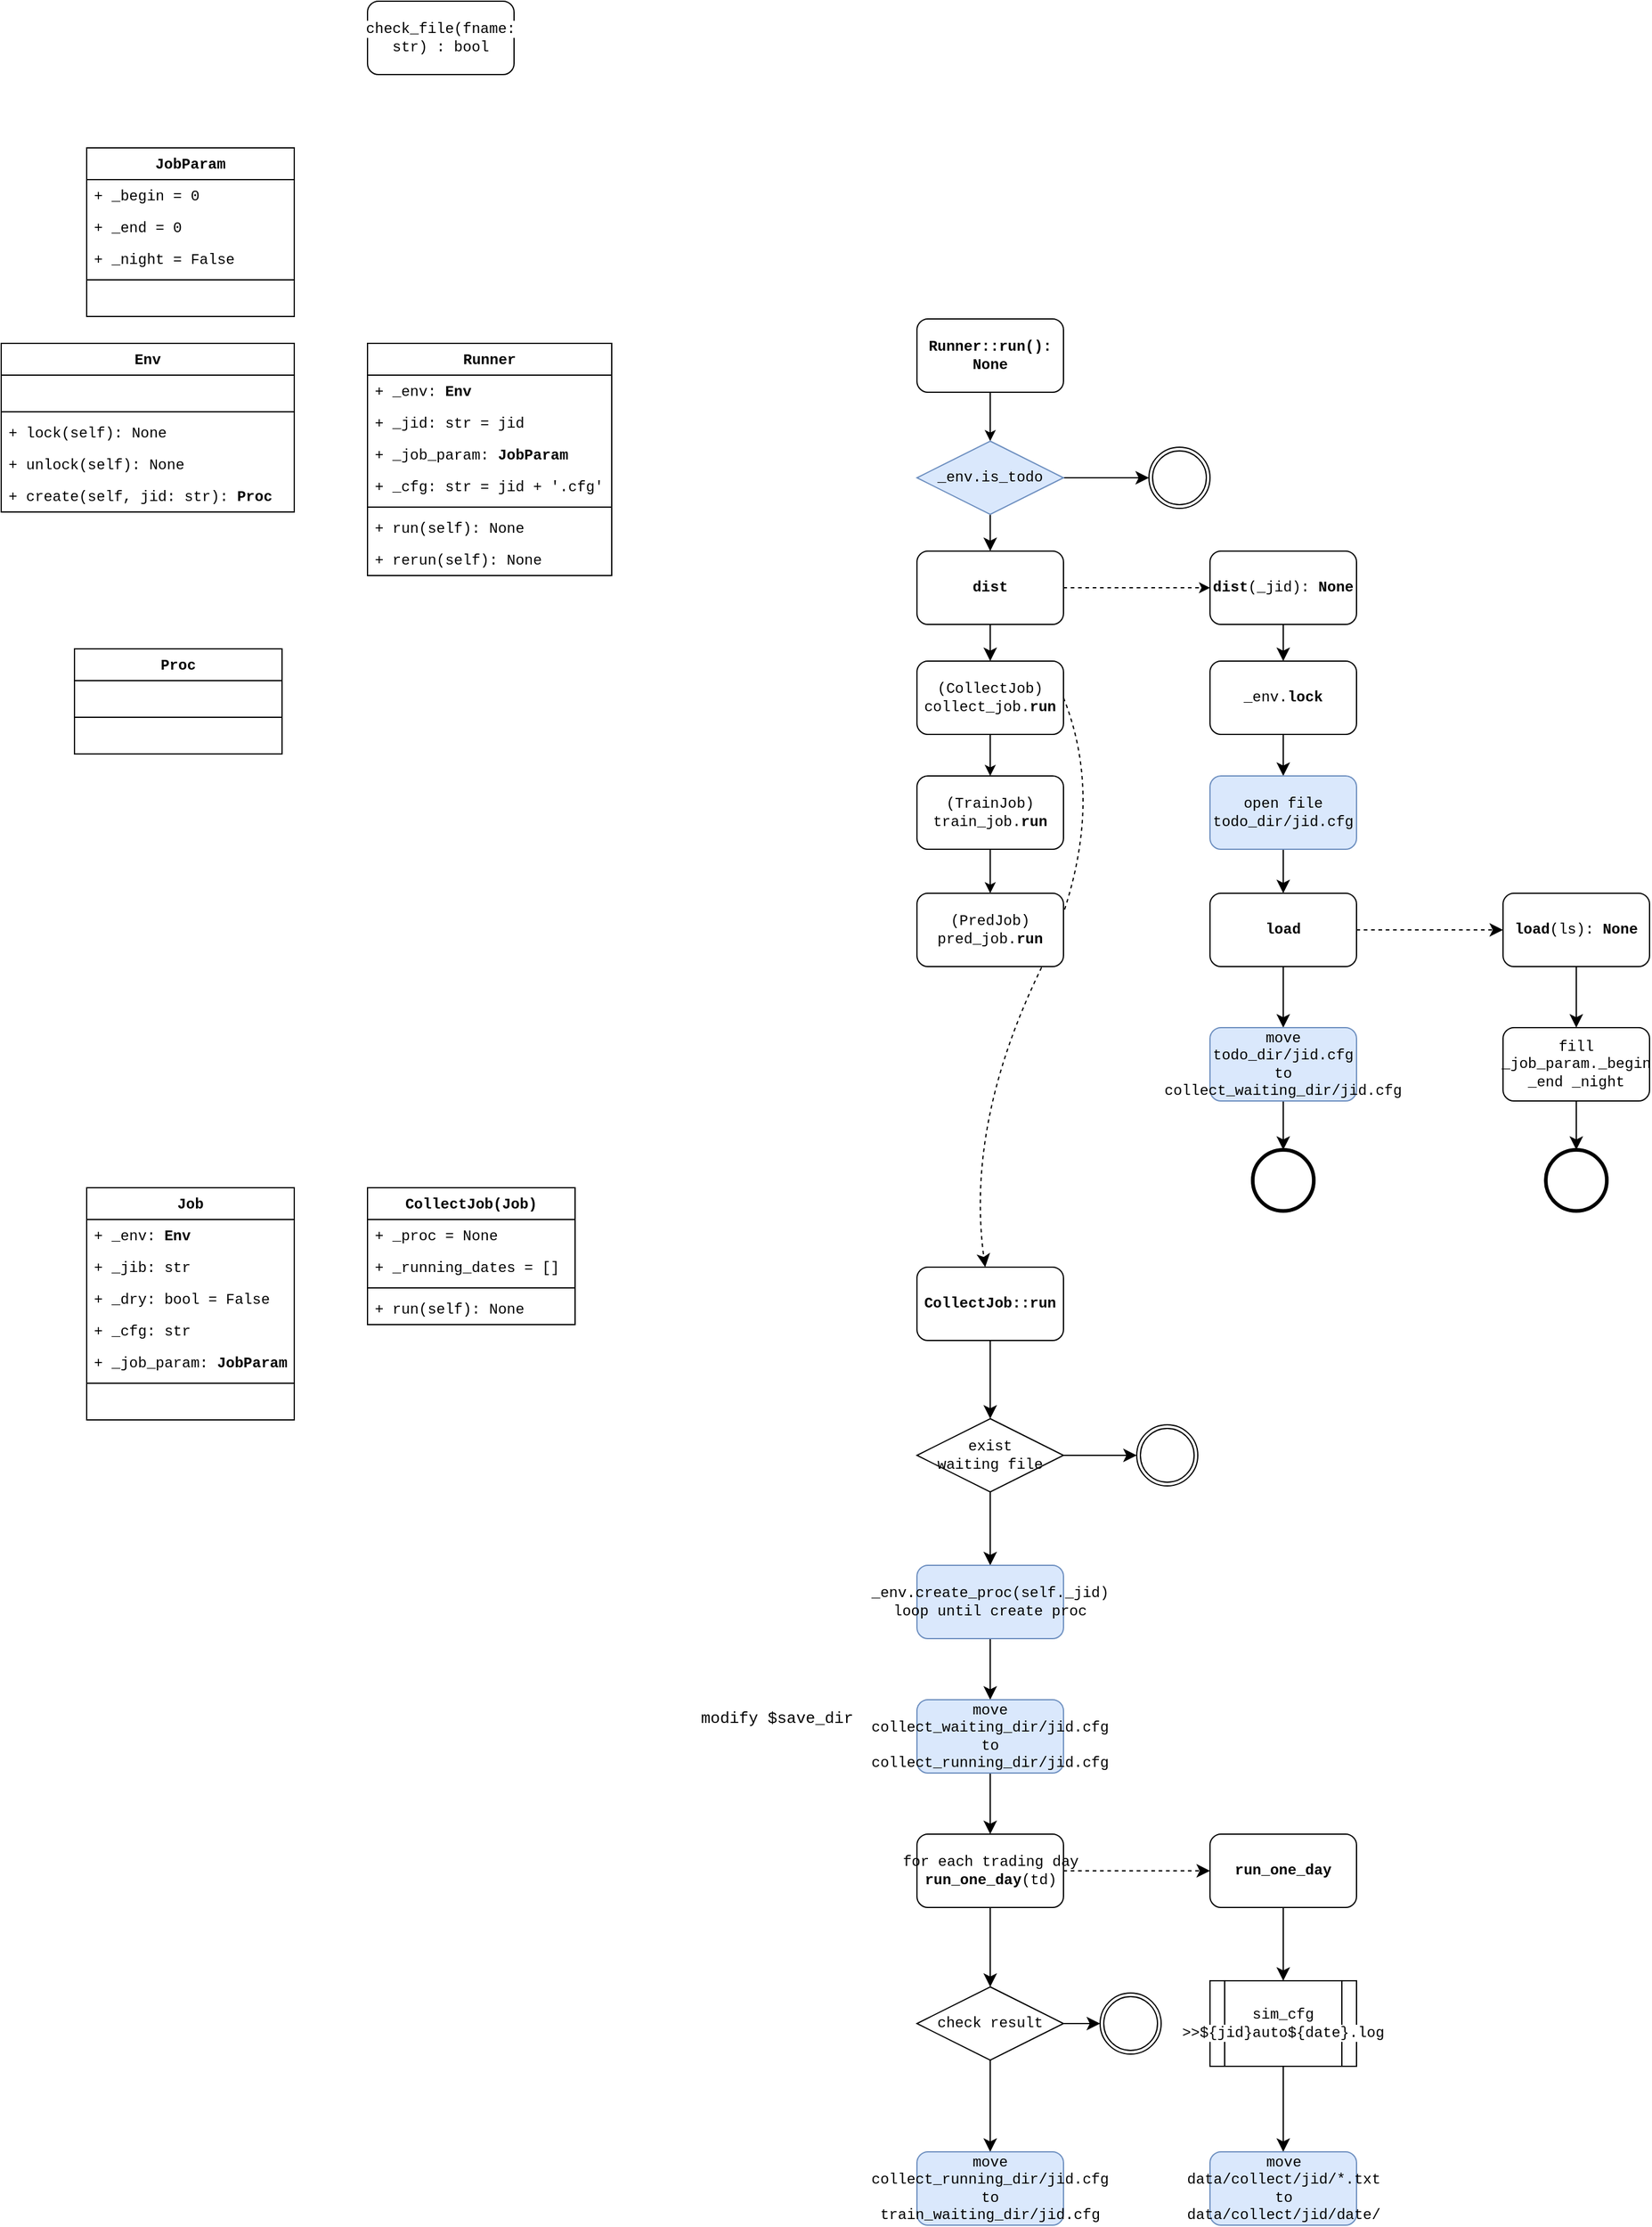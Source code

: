 <mxfile version="24.7.1" type="github">
  <diagram name="Page-1" id="2THthLepEFFgmK31MBts">
    <mxGraphModel dx="2537" dy="2056" grid="1" gridSize="10" guides="1" tooltips="1" connect="1" arrows="1" fold="1" page="1" pageScale="1" pageWidth="850" pageHeight="1100" math="0" shadow="0">
      <root>
        <mxCell id="0" />
        <mxCell id="1" parent="0" />
        <mxCell id="pPlREHLhx56nWzBl8VDQ-3" value="" style="edgeStyle=orthogonalEdgeStyle;rounded=1;orthogonalLoop=1;jettySize=auto;html=1;fontFamily=Courier New;strokeColor=default;align=center;verticalAlign=middle;fontSize=12;fontColor=default;fillColor=default;" parent="1" source="pPlREHLhx56nWzBl8VDQ-1" target="pPlREHLhx56nWzBl8VDQ-2" edge="1">
          <mxGeometry relative="1" as="geometry" />
        </mxCell>
        <mxCell id="pPlREHLhx56nWzBl8VDQ-1" value="Runner::run(): None" style="rounded=1;whiteSpace=wrap;html=1;fontFamily=Courier New;fontStyle=1;strokeColor=default;align=center;verticalAlign=middle;fontSize=12;fontColor=default;fillColor=default;" parent="1" vertex="1">
          <mxGeometry x="140" y="70" width="120" height="60" as="geometry" />
        </mxCell>
        <mxCell id="mLIb4eEJLBHRUBHXUa-s-9" value="" style="edgeStyle=none;curved=1;rounded=0;orthogonalLoop=1;jettySize=auto;html=1;fontSize=12;startSize=8;endSize=8;fontFamily=Courier New;" edge="1" parent="1" source="pPlREHLhx56nWzBl8VDQ-2" target="mLIb4eEJLBHRUBHXUa-s-8">
          <mxGeometry relative="1" as="geometry" />
        </mxCell>
        <mxCell id="mLIb4eEJLBHRUBHXUa-s-47" value="" style="edgeStyle=none;curved=1;rounded=0;orthogonalLoop=1;jettySize=auto;html=1;fontSize=12;startSize=8;endSize=8;" edge="1" parent="1" source="pPlREHLhx56nWzBl8VDQ-2" target="mLIb4eEJLBHRUBHXUa-s-46">
          <mxGeometry relative="1" as="geometry" />
        </mxCell>
        <mxCell id="pPlREHLhx56nWzBl8VDQ-2" value="&lt;div&gt;_env.is_todo&lt;/div&gt;" style="whiteSpace=wrap;html=1;rounded=0;shape=rhombus;perimeter=rhombusPerimeter;fontFamily=Courier New;strokeColor=#6c8ebf;align=center;verticalAlign=middle;fontSize=12;fillColor=#dae8fc;" parent="1" vertex="1">
          <mxGeometry x="140" y="170" width="120" height="60" as="geometry" />
        </mxCell>
        <mxCell id="pPlREHLhx56nWzBl8VDQ-9" value="" style="edgeStyle=orthogonalEdgeStyle;rounded=1;orthogonalLoop=1;jettySize=auto;html=1;fontFamily=Courier New;strokeColor=default;align=center;verticalAlign=middle;fontSize=12;fontColor=default;fillColor=default;" parent="1" source="pPlREHLhx56nWzBl8VDQ-6" target="pPlREHLhx56nWzBl8VDQ-8" edge="1">
          <mxGeometry relative="1" as="geometry" />
        </mxCell>
        <mxCell id="mLIb4eEJLBHRUBHXUa-s-100" style="edgeStyle=none;curved=1;rounded=0;orthogonalLoop=1;jettySize=auto;html=1;fontSize=12;startSize=8;endSize=8;dashed=1;exitX=0;exitY=0.5;exitDx=0;exitDy=0;" edge="1" parent="1" source="pPlREHLhx56nWzBl8VDQ-6" target="mLIb4eEJLBHRUBHXUa-s-48">
          <mxGeometry relative="1" as="geometry">
            <Array as="points">
              <mxPoint x="300" y="480" />
              <mxPoint x="180" y="730" />
            </Array>
          </mxGeometry>
        </mxCell>
        <mxCell id="pPlREHLhx56nWzBl8VDQ-6" value="(CollectJob) &lt;font style=&quot;font-size: 12px;&quot;&gt;collect_job.&lt;b&gt;run&lt;/b&gt;&lt;/font&gt;" style="whiteSpace=wrap;html=1;rounded=1;fontFamily=Courier New;strokeColor=default;align=center;verticalAlign=middle;fontSize=12;fontColor=default;fillColor=default;direction=west;" parent="1" vertex="1">
          <mxGeometry x="140" y="350" width="120" height="60" as="geometry" />
        </mxCell>
        <mxCell id="pPlREHLhx56nWzBl8VDQ-11" value="" style="edgeStyle=orthogonalEdgeStyle;rounded=1;orthogonalLoop=1;jettySize=auto;html=1;fontFamily=Courier New;strokeColor=default;align=center;verticalAlign=middle;fontSize=12;fontColor=default;fillColor=default;" parent="1" source="pPlREHLhx56nWzBl8VDQ-8" target="pPlREHLhx56nWzBl8VDQ-10" edge="1">
          <mxGeometry relative="1" as="geometry" />
        </mxCell>
        <mxCell id="pPlREHLhx56nWzBl8VDQ-8" value="(TrainJob)&lt;br&gt;&lt;div&gt;train_job.&lt;b&gt;run&lt;/b&gt;&lt;/div&gt;" style="whiteSpace=wrap;html=1;rounded=1;fontFamily=Courier New;strokeColor=default;align=center;verticalAlign=middle;fontSize=12;fontColor=default;fillColor=default;" parent="1" vertex="1">
          <mxGeometry x="140" y="444" width="120" height="60" as="geometry" />
        </mxCell>
        <mxCell id="pPlREHLhx56nWzBl8VDQ-10" value="&lt;div&gt;(PredJob)&lt;br&gt;&lt;/div&gt;&lt;div&gt;pred_job.&lt;b&gt;run&lt;/b&gt;&lt;/div&gt;" style="whiteSpace=wrap;html=1;rounded=1;fontFamily=Courier New;strokeColor=default;align=center;verticalAlign=middle;fontSize=12;fontColor=default;fillColor=default;" parent="1" vertex="1">
          <mxGeometry x="140" y="540" width="120" height="60" as="geometry" />
        </mxCell>
        <mxCell id="pPlREHLhx56nWzBl8VDQ-14" value="&lt;font style=&quot;font-size: 12px;&quot;&gt;&lt;span style=&quot;background-color: rgb(255, 255, 255); font-size: 12px;&quot;&gt;check_file(fname: str) : bool&lt;br style=&quot;font-size: 12px;&quot;&gt;&lt;/span&gt;&lt;/font&gt;" style="rounded=1;html=1;fontFamily=Courier New;whiteSpace=wrap;fontSize=12;" parent="1" vertex="1">
          <mxGeometry x="-310" y="-190" width="120" height="60" as="geometry" />
        </mxCell>
        <mxCell id="mLIb4eEJLBHRUBHXUa-s-13" value="" style="edgeStyle=none;curved=1;rounded=0;orthogonalLoop=1;jettySize=auto;html=1;fontSize=12;startSize=8;endSize=8;fontFamily=Courier New;" edge="1" parent="1" source="mLIb4eEJLBHRUBHXUa-s-8" target="pPlREHLhx56nWzBl8VDQ-6">
          <mxGeometry relative="1" as="geometry" />
        </mxCell>
        <mxCell id="mLIb4eEJLBHRUBHXUa-s-57" value="" style="edgeStyle=none;curved=1;rounded=0;orthogonalLoop=1;jettySize=auto;html=1;fontSize=12;dashed=1;" edge="1" parent="1" source="mLIb4eEJLBHRUBHXUa-s-8" target="mLIb4eEJLBHRUBHXUa-s-56">
          <mxGeometry relative="1" as="geometry" />
        </mxCell>
        <mxCell id="mLIb4eEJLBHRUBHXUa-s-8" value="dist" style="whiteSpace=wrap;html=1;fontSize=12;fontFamily=Courier New;rounded=1;fontStyle=1" vertex="1" parent="1">
          <mxGeometry x="140" y="260" width="120" height="60" as="geometry" />
        </mxCell>
        <mxCell id="mLIb4eEJLBHRUBHXUa-s-15" value="&lt;div style=&quot;font-size: 12px;&quot;&gt;Runner&lt;/div&gt;" style="swimlane;fontStyle=1;align=center;verticalAlign=top;childLayout=stackLayout;horizontal=1;startSize=26;horizontalStack=0;resizeParent=1;resizeParentMax=0;resizeLast=0;collapsible=1;marginBottom=0;whiteSpace=wrap;html=1;fontSize=12;fontFamily=Courier New;" vertex="1" parent="1">
          <mxGeometry x="-310" y="90" width="200" height="190" as="geometry" />
        </mxCell>
        <mxCell id="mLIb4eEJLBHRUBHXUa-s-16" value="+ _env: &lt;b&gt;Env&lt;/b&gt;" style="text;strokeColor=none;fillColor=none;align=left;verticalAlign=top;spacingLeft=4;spacingRight=4;overflow=hidden;rotatable=0;points=[[0,0.5],[1,0.5]];portConstraint=eastwest;whiteSpace=wrap;html=1;fontSize=12;fontFamily=Courier New;" vertex="1" parent="mLIb4eEJLBHRUBHXUa-s-15">
          <mxGeometry y="26" width="200" height="26" as="geometry" />
        </mxCell>
        <mxCell id="mLIb4eEJLBHRUBHXUa-s-19" value="+ _jid: str = jid" style="text;strokeColor=none;fillColor=none;align=left;verticalAlign=top;spacingLeft=4;spacingRight=4;overflow=hidden;rotatable=0;points=[[0,0.5],[1,0.5]];portConstraint=eastwest;whiteSpace=wrap;html=1;fontSize=12;fontFamily=Courier New;" vertex="1" parent="mLIb4eEJLBHRUBHXUa-s-15">
          <mxGeometry y="52" width="200" height="26" as="geometry" />
        </mxCell>
        <mxCell id="mLIb4eEJLBHRUBHXUa-s-20" value="+ _job_param: &lt;b&gt;JobParam&lt;/b&gt;" style="text;strokeColor=none;fillColor=none;align=left;verticalAlign=top;spacingLeft=4;spacingRight=4;overflow=hidden;rotatable=0;points=[[0,0.5],[1,0.5]];portConstraint=eastwest;whiteSpace=wrap;html=1;fontSize=12;fontFamily=Courier New;" vertex="1" parent="mLIb4eEJLBHRUBHXUa-s-15">
          <mxGeometry y="78" width="200" height="26" as="geometry" />
        </mxCell>
        <mxCell id="mLIb4eEJLBHRUBHXUa-s-21" value="+ _cfg: str = jid + &#39;.cfg&#39;" style="text;strokeColor=none;fillColor=none;align=left;verticalAlign=top;spacingLeft=4;spacingRight=4;overflow=hidden;rotatable=0;points=[[0,0.5],[1,0.5]];portConstraint=eastwest;whiteSpace=wrap;html=1;fontSize=12;fontFamily=Courier New;" vertex="1" parent="mLIb4eEJLBHRUBHXUa-s-15">
          <mxGeometry y="104" width="200" height="26" as="geometry" />
        </mxCell>
        <mxCell id="mLIb4eEJLBHRUBHXUa-s-17" value="" style="line;strokeWidth=1;fillColor=none;align=left;verticalAlign=middle;spacingTop=-1;spacingLeft=3;spacingRight=3;rotatable=0;labelPosition=right;points=[];portConstraint=eastwest;strokeColor=inherit;fontSize=12;fontFamily=Courier New;" vertex="1" parent="mLIb4eEJLBHRUBHXUa-s-15">
          <mxGeometry y="130" width="200" height="8" as="geometry" />
        </mxCell>
        <mxCell id="mLIb4eEJLBHRUBHXUa-s-18" value="+ run(self): None" style="text;strokeColor=none;fillColor=none;align=left;verticalAlign=top;spacingLeft=4;spacingRight=4;overflow=hidden;rotatable=0;points=[[0,0.5],[1,0.5]];portConstraint=eastwest;whiteSpace=wrap;html=1;fontSize=12;fontFamily=Courier New;" vertex="1" parent="mLIb4eEJLBHRUBHXUa-s-15">
          <mxGeometry y="138" width="200" height="26" as="geometry" />
        </mxCell>
        <mxCell id="mLIb4eEJLBHRUBHXUa-s-30" value="+ rerun(self): None" style="text;strokeColor=none;fillColor=none;align=left;verticalAlign=top;spacingLeft=4;spacingRight=4;overflow=hidden;rotatable=0;points=[[0,0.5],[1,0.5]];portConstraint=eastwest;whiteSpace=wrap;html=1;fontSize=12;fontFamily=Courier New;" vertex="1" parent="mLIb4eEJLBHRUBHXUa-s-15">
          <mxGeometry y="164" width="200" height="26" as="geometry" />
        </mxCell>
        <mxCell id="mLIb4eEJLBHRUBHXUa-s-22" value="Env" style="swimlane;fontStyle=1;align=center;verticalAlign=top;childLayout=stackLayout;horizontal=1;startSize=26;horizontalStack=0;resizeParent=1;resizeParentMax=0;resizeLast=0;collapsible=1;marginBottom=0;whiteSpace=wrap;html=1;fontSize=12;fontFamily=Courier New;" vertex="1" parent="1">
          <mxGeometry x="-610" y="90" width="240" height="138" as="geometry" />
        </mxCell>
        <mxCell id="mLIb4eEJLBHRUBHXUa-s-23" value="&amp;nbsp;" style="text;strokeColor=none;fillColor=none;align=left;verticalAlign=top;spacingLeft=4;spacingRight=4;overflow=hidden;rotatable=0;points=[[0,0.5],[1,0.5]];portConstraint=eastwest;whiteSpace=wrap;html=1;fontSize=12;fontFamily=Courier New;" vertex="1" parent="mLIb4eEJLBHRUBHXUa-s-22">
          <mxGeometry y="26" width="240" height="26" as="geometry" />
        </mxCell>
        <mxCell id="mLIb4eEJLBHRUBHXUa-s-27" value="" style="line;strokeWidth=1;fillColor=none;align=left;verticalAlign=middle;spacingTop=-1;spacingLeft=3;spacingRight=3;rotatable=0;labelPosition=right;points=[];portConstraint=eastwest;strokeColor=inherit;fontSize=12;fontFamily=Courier New;" vertex="1" parent="mLIb4eEJLBHRUBHXUa-s-22">
          <mxGeometry y="52" width="240" height="8" as="geometry" />
        </mxCell>
        <mxCell id="mLIb4eEJLBHRUBHXUa-s-28" value="+ lock(self): None" style="text;strokeColor=none;fillColor=none;align=left;verticalAlign=top;spacingLeft=4;spacingRight=4;overflow=hidden;rotatable=0;points=[[0,0.5],[1,0.5]];portConstraint=eastwest;whiteSpace=wrap;html=1;fontSize=12;fontFamily=Courier New;" vertex="1" parent="mLIb4eEJLBHRUBHXUa-s-22">
          <mxGeometry y="60" width="240" height="26" as="geometry" />
        </mxCell>
        <mxCell id="mLIb4eEJLBHRUBHXUa-s-29" value="+ unlock(self): None" style="text;strokeColor=none;fillColor=none;align=left;verticalAlign=top;spacingLeft=4;spacingRight=4;overflow=hidden;rotatable=0;points=[[0,0.5],[1,0.5]];portConstraint=eastwest;whiteSpace=wrap;html=1;fontSize=12;fontFamily=Courier New;" vertex="1" parent="mLIb4eEJLBHRUBHXUa-s-22">
          <mxGeometry y="86" width="240" height="26" as="geometry" />
        </mxCell>
        <mxCell id="mLIb4eEJLBHRUBHXUa-s-83" value="+ create(self, jid: str): &lt;b&gt;Proc&lt;/b&gt;" style="text;strokeColor=none;fillColor=none;align=left;verticalAlign=top;spacingLeft=4;spacingRight=4;overflow=hidden;rotatable=0;points=[[0,0.5],[1,0.5]];portConstraint=eastwest;whiteSpace=wrap;html=1;fontSize=12;fontFamily=Courier New;" vertex="1" parent="mLIb4eEJLBHRUBHXUa-s-22">
          <mxGeometry y="112" width="240" height="26" as="geometry" />
        </mxCell>
        <mxCell id="mLIb4eEJLBHRUBHXUa-s-31" value="CollectJob(Job)" style="swimlane;fontStyle=1;align=center;verticalAlign=top;childLayout=stackLayout;horizontal=1;startSize=26;horizontalStack=0;resizeParent=1;resizeParentMax=0;resizeLast=0;collapsible=1;marginBottom=0;whiteSpace=wrap;html=1;fontSize=12;fontFamily=Courier New;" vertex="1" parent="1">
          <mxGeometry x="-310" y="781" width="170" height="112" as="geometry" />
        </mxCell>
        <mxCell id="mLIb4eEJLBHRUBHXUa-s-45" value="+ _proc = None" style="text;strokeColor=none;fillColor=none;align=left;verticalAlign=top;spacingLeft=4;spacingRight=4;overflow=hidden;rotatable=0;points=[[0,0.5],[1,0.5]];portConstraint=eastwest;whiteSpace=wrap;html=1;fontSize=12;fontFamily=Courier New;" vertex="1" parent="mLIb4eEJLBHRUBHXUa-s-31">
          <mxGeometry y="26" width="170" height="26" as="geometry" />
        </mxCell>
        <mxCell id="mLIb4eEJLBHRUBHXUa-s-32" value="+ _running_dates = []" style="text;strokeColor=none;fillColor=none;align=left;verticalAlign=top;spacingLeft=4;spacingRight=4;overflow=hidden;rotatable=0;points=[[0,0.5],[1,0.5]];portConstraint=eastwest;whiteSpace=wrap;html=1;fontSize=12;fontFamily=Courier New;" vertex="1" parent="mLIb4eEJLBHRUBHXUa-s-31">
          <mxGeometry y="52" width="170" height="26" as="geometry" />
        </mxCell>
        <mxCell id="mLIb4eEJLBHRUBHXUa-s-33" value="" style="line;strokeWidth=1;fillColor=none;align=left;verticalAlign=middle;spacingTop=-1;spacingLeft=3;spacingRight=3;rotatable=0;labelPosition=right;points=[];portConstraint=eastwest;strokeColor=inherit;fontSize=12;fontFamily=Courier New;" vertex="1" parent="mLIb4eEJLBHRUBHXUa-s-31">
          <mxGeometry y="78" width="170" height="8" as="geometry" />
        </mxCell>
        <mxCell id="mLIb4eEJLBHRUBHXUa-s-34" value="+ run(self): None" style="text;strokeColor=none;fillColor=none;align=left;verticalAlign=top;spacingLeft=4;spacingRight=4;overflow=hidden;rotatable=0;points=[[0,0.5],[1,0.5]];portConstraint=eastwest;whiteSpace=wrap;html=1;fontSize=12;fontFamily=Courier New;" vertex="1" parent="mLIb4eEJLBHRUBHXUa-s-31">
          <mxGeometry y="86" width="170" height="26" as="geometry" />
        </mxCell>
        <mxCell id="mLIb4eEJLBHRUBHXUa-s-36" value="Job" style="swimlane;fontStyle=1;align=center;verticalAlign=top;childLayout=stackLayout;horizontal=1;startSize=26;horizontalStack=0;resizeParent=1;resizeParentMax=0;resizeLast=0;collapsible=1;marginBottom=0;whiteSpace=wrap;html=1;fontSize=12;fontFamily=Courier New;" vertex="1" parent="1">
          <mxGeometry x="-540" y="781" width="170" height="190" as="geometry" />
        </mxCell>
        <mxCell id="mLIb4eEJLBHRUBHXUa-s-37" value="+ _env: &lt;b&gt;Env&lt;/b&gt;" style="text;strokeColor=none;fillColor=none;align=left;verticalAlign=top;spacingLeft=4;spacingRight=4;overflow=hidden;rotatable=0;points=[[0,0.5],[1,0.5]];portConstraint=eastwest;whiteSpace=wrap;html=1;fontSize=12;fontFamily=Courier New;" vertex="1" parent="mLIb4eEJLBHRUBHXUa-s-36">
          <mxGeometry y="26" width="170" height="26" as="geometry" />
        </mxCell>
        <mxCell id="mLIb4eEJLBHRUBHXUa-s-41" value="+ _jib: str" style="text;strokeColor=none;fillColor=none;align=left;verticalAlign=top;spacingLeft=4;spacingRight=4;overflow=hidden;rotatable=0;points=[[0,0.5],[1,0.5]];portConstraint=eastwest;whiteSpace=wrap;html=1;fontSize=12;fontFamily=Courier New;" vertex="1" parent="mLIb4eEJLBHRUBHXUa-s-36">
          <mxGeometry y="52" width="170" height="26" as="geometry" />
        </mxCell>
        <mxCell id="mLIb4eEJLBHRUBHXUa-s-43" value="+ _dry: bool = False" style="text;strokeColor=none;fillColor=none;align=left;verticalAlign=top;spacingLeft=4;spacingRight=4;overflow=hidden;rotatable=0;points=[[0,0.5],[1,0.5]];portConstraint=eastwest;whiteSpace=wrap;html=1;fontSize=12;fontFamily=Courier New;" vertex="1" parent="mLIb4eEJLBHRUBHXUa-s-36">
          <mxGeometry y="78" width="170" height="26" as="geometry" />
        </mxCell>
        <mxCell id="mLIb4eEJLBHRUBHXUa-s-42" value="+ _cfg:&amp;nbsp;str" style="text;strokeColor=none;fillColor=none;align=left;verticalAlign=top;spacingLeft=4;spacingRight=4;overflow=hidden;rotatable=0;points=[[0,0.5],[1,0.5]];portConstraint=eastwest;whiteSpace=wrap;html=1;fontSize=12;fontFamily=Courier New;" vertex="1" parent="mLIb4eEJLBHRUBHXUa-s-36">
          <mxGeometry y="104" width="170" height="26" as="geometry" />
        </mxCell>
        <mxCell id="mLIb4eEJLBHRUBHXUa-s-44" value="+ _job_param: &lt;b&gt;JobParam&lt;/b&gt;" style="text;strokeColor=none;fillColor=none;align=left;verticalAlign=top;spacingLeft=4;spacingRight=4;overflow=hidden;rotatable=0;points=[[0,0.5],[1,0.5]];portConstraint=eastwest;whiteSpace=wrap;html=1;fontSize=12;fontFamily=Courier New;" vertex="1" parent="mLIb4eEJLBHRUBHXUa-s-36">
          <mxGeometry y="130" width="170" height="26" as="geometry" />
        </mxCell>
        <mxCell id="mLIb4eEJLBHRUBHXUa-s-38" value="" style="line;strokeWidth=1;fillColor=none;align=left;verticalAlign=middle;spacingTop=-1;spacingLeft=3;spacingRight=3;rotatable=0;labelPosition=right;points=[];portConstraint=eastwest;strokeColor=inherit;fontSize=12;fontFamily=Courier New;" vertex="1" parent="mLIb4eEJLBHRUBHXUa-s-36">
          <mxGeometry y="156" width="170" height="8" as="geometry" />
        </mxCell>
        <mxCell id="mLIb4eEJLBHRUBHXUa-s-39" value="&amp;nbsp;" style="text;strokeColor=none;fillColor=none;align=left;verticalAlign=top;spacingLeft=4;spacingRight=4;overflow=hidden;rotatable=0;points=[[0,0.5],[1,0.5]];portConstraint=eastwest;whiteSpace=wrap;html=1;fontSize=12;fontFamily=Courier New;" vertex="1" parent="mLIb4eEJLBHRUBHXUa-s-36">
          <mxGeometry y="164" width="170" height="26" as="geometry" />
        </mxCell>
        <mxCell id="mLIb4eEJLBHRUBHXUa-s-46" value="" style="points=[[0.145,0.145,0],[0.5,0,0],[0.855,0.145,0],[1,0.5,0],[0.855,0.855,0],[0.5,1,0],[0.145,0.855,0],[0,0.5,0]];shape=mxgraph.bpmn.event;html=1;verticalLabelPosition=bottom;labelBackgroundColor=#ffffff;verticalAlign=top;align=center;perimeter=ellipsePerimeter;outlineConnect=0;aspect=fixed;outline=throwing;symbol=general;" vertex="1" parent="1">
          <mxGeometry x="330" y="175" width="50" height="50" as="geometry" />
        </mxCell>
        <mxCell id="mLIb4eEJLBHRUBHXUa-s-78" value="" style="edgeStyle=none;curved=1;rounded=0;orthogonalLoop=1;jettySize=auto;html=1;fontSize=12;startSize=8;endSize=8;" edge="1" parent="1" source="mLIb4eEJLBHRUBHXUa-s-48" target="mLIb4eEJLBHRUBHXUa-s-77">
          <mxGeometry relative="1" as="geometry" />
        </mxCell>
        <mxCell id="mLIb4eEJLBHRUBHXUa-s-48" value="CollectJob::run" style="rounded=1;whiteSpace=wrap;html=1;fontFamily=Courier New;fontStyle=1;strokeColor=default;align=center;verticalAlign=middle;fontSize=12;fontColor=default;fillColor=default;" vertex="1" parent="1">
          <mxGeometry x="140" y="846" width="120" height="60" as="geometry" />
        </mxCell>
        <mxCell id="mLIb4eEJLBHRUBHXUa-s-49" value="JobParam" style="swimlane;fontStyle=1;align=center;verticalAlign=top;childLayout=stackLayout;horizontal=1;startSize=26;horizontalStack=0;resizeParent=1;resizeParentMax=0;resizeLast=0;collapsible=1;marginBottom=0;whiteSpace=wrap;html=1;fontSize=12;fontFamily=Courier New;" vertex="1" parent="1">
          <mxGeometry x="-540" y="-70" width="170" height="138" as="geometry" />
        </mxCell>
        <mxCell id="mLIb4eEJLBHRUBHXUa-s-50" value="+ _begin = 0" style="text;strokeColor=none;fillColor=none;align=left;verticalAlign=top;spacingLeft=4;spacingRight=4;overflow=hidden;rotatable=0;points=[[0,0.5],[1,0.5]];portConstraint=eastwest;whiteSpace=wrap;html=1;fontSize=12;fontFamily=Courier New;" vertex="1" parent="mLIb4eEJLBHRUBHXUa-s-49">
          <mxGeometry y="26" width="170" height="26" as="geometry" />
        </mxCell>
        <mxCell id="mLIb4eEJLBHRUBHXUa-s-54" value="+ _end = 0" style="text;strokeColor=none;fillColor=none;align=left;verticalAlign=top;spacingLeft=4;spacingRight=4;overflow=hidden;rotatable=0;points=[[0,0.5],[1,0.5]];portConstraint=eastwest;whiteSpace=wrap;html=1;fontSize=12;fontFamily=Courier New;" vertex="1" parent="mLIb4eEJLBHRUBHXUa-s-49">
          <mxGeometry y="52" width="170" height="26" as="geometry" />
        </mxCell>
        <mxCell id="mLIb4eEJLBHRUBHXUa-s-55" value="+ _night = False" style="text;strokeColor=none;fillColor=none;align=left;verticalAlign=top;spacingLeft=4;spacingRight=4;overflow=hidden;rotatable=0;points=[[0,0.5],[1,0.5]];portConstraint=eastwest;whiteSpace=wrap;html=1;fontSize=12;fontFamily=Courier New;" vertex="1" parent="mLIb4eEJLBHRUBHXUa-s-49">
          <mxGeometry y="78" width="170" height="26" as="geometry" />
        </mxCell>
        <mxCell id="mLIb4eEJLBHRUBHXUa-s-51" value="" style="line;strokeWidth=1;fillColor=none;align=left;verticalAlign=middle;spacingTop=-1;spacingLeft=3;spacingRight=3;rotatable=0;labelPosition=right;points=[];portConstraint=eastwest;strokeColor=inherit;fontSize=12;fontFamily=Courier New;" vertex="1" parent="mLIb4eEJLBHRUBHXUa-s-49">
          <mxGeometry y="104" width="170" height="8" as="geometry" />
        </mxCell>
        <mxCell id="mLIb4eEJLBHRUBHXUa-s-52" value="&amp;nbsp;" style="text;strokeColor=none;fillColor=none;align=left;verticalAlign=top;spacingLeft=4;spacingRight=4;overflow=hidden;rotatable=0;points=[[0,0.5],[1,0.5]];portConstraint=eastwest;whiteSpace=wrap;html=1;fontSize=12;fontFamily=Courier New;" vertex="1" parent="mLIb4eEJLBHRUBHXUa-s-49">
          <mxGeometry y="112" width="170" height="26" as="geometry" />
        </mxCell>
        <mxCell id="mLIb4eEJLBHRUBHXUa-s-59" value="" style="edgeStyle=none;curved=1;rounded=0;orthogonalLoop=1;jettySize=auto;html=1;fontSize=12;startSize=8;endSize=8;" edge="1" parent="1" source="mLIb4eEJLBHRUBHXUa-s-56" target="mLIb4eEJLBHRUBHXUa-s-58">
          <mxGeometry relative="1" as="geometry" />
        </mxCell>
        <mxCell id="mLIb4eEJLBHRUBHXUa-s-56" value="dist&lt;span style=&quot;font-weight: normal;&quot;&gt;(_jid):&lt;/span&gt; None" style="whiteSpace=wrap;html=1;fontFamily=Courier New;rounded=1;fontStyle=1" vertex="1" parent="1">
          <mxGeometry x="380" y="260" width="120" height="60" as="geometry" />
        </mxCell>
        <mxCell id="mLIb4eEJLBHRUBHXUa-s-61" value="" style="edgeStyle=none;curved=1;rounded=0;orthogonalLoop=1;jettySize=auto;html=1;fontSize=12;startSize=8;endSize=8;" edge="1" parent="1" source="mLIb4eEJLBHRUBHXUa-s-58" target="mLIb4eEJLBHRUBHXUa-s-60">
          <mxGeometry relative="1" as="geometry" />
        </mxCell>
        <mxCell id="mLIb4eEJLBHRUBHXUa-s-58" value="&lt;span style=&quot;font-weight: normal;&quot;&gt;_env.&lt;/span&gt;lock" style="whiteSpace=wrap;html=1;fontFamily=Courier New;rounded=1;fontStyle=1" vertex="1" parent="1">
          <mxGeometry x="380" y="350" width="120" height="60" as="geometry" />
        </mxCell>
        <mxCell id="mLIb4eEJLBHRUBHXUa-s-63" value="" style="edgeStyle=none;curved=1;rounded=0;orthogonalLoop=1;jettySize=auto;html=1;fontSize=12;startSize=8;endSize=8;" edge="1" parent="1" source="mLIb4eEJLBHRUBHXUa-s-60" target="mLIb4eEJLBHRUBHXUa-s-62">
          <mxGeometry relative="1" as="geometry" />
        </mxCell>
        <mxCell id="mLIb4eEJLBHRUBHXUa-s-60" value="open file todo_dir/jid.cfg" style="whiteSpace=wrap;html=1;fontFamily=Courier New;rounded=1;fillColor=#dae8fc;strokeColor=#6c8ebf;" vertex="1" parent="1">
          <mxGeometry x="380" y="444" width="120" height="60" as="geometry" />
        </mxCell>
        <mxCell id="mLIb4eEJLBHRUBHXUa-s-65" value="" style="edgeStyle=none;curved=1;rounded=0;orthogonalLoop=1;jettySize=auto;html=1;fontSize=12;startSize=8;endSize=8;dashed=1;" edge="1" parent="1" source="mLIb4eEJLBHRUBHXUa-s-62" target="mLIb4eEJLBHRUBHXUa-s-64">
          <mxGeometry relative="1" as="geometry" />
        </mxCell>
        <mxCell id="mLIb4eEJLBHRUBHXUa-s-69" value="" style="edgeStyle=none;curved=1;rounded=0;orthogonalLoop=1;jettySize=auto;html=1;fontSize=12;startSize=8;endSize=8;" edge="1" parent="1" source="mLIb4eEJLBHRUBHXUa-s-62" target="mLIb4eEJLBHRUBHXUa-s-68">
          <mxGeometry relative="1" as="geometry" />
        </mxCell>
        <mxCell id="mLIb4eEJLBHRUBHXUa-s-62" value="load" style="whiteSpace=wrap;html=1;fontFamily=Courier New;rounded=1;fontStyle=1" vertex="1" parent="1">
          <mxGeometry x="380" y="540" width="120" height="60" as="geometry" />
        </mxCell>
        <mxCell id="mLIb4eEJLBHRUBHXUa-s-67" value="" style="edgeStyle=none;curved=1;rounded=0;orthogonalLoop=1;jettySize=auto;html=1;fontSize=12;startSize=8;endSize=8;" edge="1" parent="1" source="mLIb4eEJLBHRUBHXUa-s-64" target="mLIb4eEJLBHRUBHXUa-s-66">
          <mxGeometry relative="1" as="geometry" />
        </mxCell>
        <mxCell id="mLIb4eEJLBHRUBHXUa-s-64" value="load&lt;span style=&quot;font-weight: normal;&quot;&gt;(ls):&lt;/span&gt; None" style="whiteSpace=wrap;html=1;fontFamily=Courier New;rounded=1;fontStyle=1" vertex="1" parent="1">
          <mxGeometry x="620" y="540" width="120" height="60" as="geometry" />
        </mxCell>
        <mxCell id="mLIb4eEJLBHRUBHXUa-s-73" value="" style="edgeStyle=none;curved=1;rounded=0;orthogonalLoop=1;jettySize=auto;html=1;fontSize=12;startSize=8;endSize=8;" edge="1" parent="1" source="mLIb4eEJLBHRUBHXUa-s-66" target="mLIb4eEJLBHRUBHXUa-s-74">
          <mxGeometry relative="1" as="geometry">
            <mxPoint x="680" y="761" as="targetPoint" />
          </mxGeometry>
        </mxCell>
        <mxCell id="mLIb4eEJLBHRUBHXUa-s-66" value="fill _job_param._begin _end _night" style="whiteSpace=wrap;html=1;fontFamily=Courier New;rounded=1;fontStyle=0;" vertex="1" parent="1">
          <mxGeometry x="620" y="650" width="120" height="60" as="geometry" />
        </mxCell>
        <mxCell id="mLIb4eEJLBHRUBHXUa-s-76" value="" style="edgeStyle=none;curved=1;rounded=0;orthogonalLoop=1;jettySize=auto;html=1;fontSize=12;startSize=8;endSize=8;" edge="1" parent="1" source="mLIb4eEJLBHRUBHXUa-s-68" target="mLIb4eEJLBHRUBHXUa-s-75">
          <mxGeometry relative="1" as="geometry" />
        </mxCell>
        <mxCell id="mLIb4eEJLBHRUBHXUa-s-68" value="&lt;div&gt;move&lt;/div&gt;&lt;div&gt;todo_dir/jid.cfg&lt;/div&gt;&lt;div&gt;to&lt;/div&gt;&lt;div&gt;collect_waiting_dir/jid.cfg&lt;br&gt;&lt;/div&gt;" style="whiteSpace=wrap;html=1;fontFamily=Courier New;rounded=1;fillColor=#dae8fc;strokeColor=#6c8ebf;" vertex="1" parent="1">
          <mxGeometry x="380" y="650" width="120" height="60" as="geometry" />
        </mxCell>
        <mxCell id="mLIb4eEJLBHRUBHXUa-s-74" value="" style="points=[[0.145,0.145,0],[0.5,0,0],[0.855,0.145,0],[1,0.5,0],[0.855,0.855,0],[0.5,1,0],[0.145,0.855,0],[0,0.5,0]];shape=mxgraph.bpmn.event;html=1;verticalLabelPosition=bottom;labelBackgroundColor=#ffffff;verticalAlign=top;align=center;perimeter=ellipsePerimeter;outlineConnect=0;aspect=fixed;outline=end;symbol=terminate2;" vertex="1" parent="1">
          <mxGeometry x="655" y="750" width="50" height="50" as="geometry" />
        </mxCell>
        <mxCell id="mLIb4eEJLBHRUBHXUa-s-75" value="" style="points=[[0.145,0.145,0],[0.5,0,0],[0.855,0.145,0],[1,0.5,0],[0.855,0.855,0],[0.5,1,0],[0.145,0.855,0],[0,0.5,0]];shape=mxgraph.bpmn.event;html=1;verticalLabelPosition=bottom;labelBackgroundColor=#ffffff;verticalAlign=top;align=center;perimeter=ellipsePerimeter;outlineConnect=0;aspect=fixed;outline=end;symbol=terminate2;" vertex="1" parent="1">
          <mxGeometry x="415" y="750" width="50" height="50" as="geometry" />
        </mxCell>
        <mxCell id="mLIb4eEJLBHRUBHXUa-s-80" value="" style="edgeStyle=none;curved=1;rounded=0;orthogonalLoop=1;jettySize=auto;html=1;fontSize=12;startSize=8;endSize=8;" edge="1" parent="1" source="mLIb4eEJLBHRUBHXUa-s-77" target="mLIb4eEJLBHRUBHXUa-s-79">
          <mxGeometry relative="1" as="geometry" />
        </mxCell>
        <mxCell id="mLIb4eEJLBHRUBHXUa-s-82" value="" style="edgeStyle=none;curved=1;rounded=0;orthogonalLoop=1;jettySize=auto;html=1;fontSize=12;startSize=8;endSize=8;" edge="1" parent="1" source="mLIb4eEJLBHRUBHXUa-s-77" target="mLIb4eEJLBHRUBHXUa-s-81">
          <mxGeometry relative="1" as="geometry" />
        </mxCell>
        <mxCell id="mLIb4eEJLBHRUBHXUa-s-77" value="&lt;div&gt;exist&lt;/div&gt;&lt;div&gt;waiting file&lt;br&gt;&lt;/div&gt;" style="rhombus;whiteSpace=wrap;html=1;fontFamily=Courier New;rounded=0;fontStyle=0;strokeColor=default;align=center;verticalAlign=middle;fontSize=12;fontColor=default;fillColor=default;" vertex="1" parent="1">
          <mxGeometry x="140" y="970" width="120" height="60" as="geometry" />
        </mxCell>
        <mxCell id="mLIb4eEJLBHRUBHXUa-s-79" value="" style="points=[[0.145,0.145,0],[0.5,0,0],[0.855,0.145,0],[1,0.5,0],[0.855,0.855,0],[0.5,1,0],[0.145,0.855,0],[0,0.5,0]];shape=mxgraph.bpmn.event;html=1;verticalLabelPosition=bottom;labelBackgroundColor=#ffffff;verticalAlign=top;align=center;perimeter=ellipsePerimeter;outlineConnect=0;aspect=fixed;outline=throwing;symbol=general;" vertex="1" parent="1">
          <mxGeometry x="320" y="975" width="50" height="50" as="geometry" />
        </mxCell>
        <mxCell id="mLIb4eEJLBHRUBHXUa-s-96" value="" style="edgeStyle=none;curved=1;rounded=0;orthogonalLoop=1;jettySize=auto;html=1;fontSize=12;startSize=8;endSize=8;" edge="1" parent="1" source="mLIb4eEJLBHRUBHXUa-s-81" target="mLIb4eEJLBHRUBHXUa-s-95">
          <mxGeometry relative="1" as="geometry" />
        </mxCell>
        <mxCell id="mLIb4eEJLBHRUBHXUa-s-81" value="&lt;div&gt;_env.create_proc(self._jid)&lt;/div&gt;&lt;div&gt;loop until create proc&lt;br&gt;&lt;/div&gt;" style="whiteSpace=wrap;html=1;fontFamily=Courier New;rounded=1;fontStyle=0;fillColor=#dae8fc;strokeColor=#6c8ebf;" vertex="1" parent="1">
          <mxGeometry x="140" y="1090" width="120" height="60" as="geometry" />
        </mxCell>
        <mxCell id="mLIb4eEJLBHRUBHXUa-s-88" value="Proc" style="swimlane;fontStyle=1;align=center;verticalAlign=top;childLayout=stackLayout;horizontal=1;startSize=26;horizontalStack=0;resizeParent=1;resizeParentMax=0;resizeLast=0;collapsible=1;marginBottom=0;whiteSpace=wrap;html=1;fontSize=12;fontFamily=Courier New;" vertex="1" parent="1">
          <mxGeometry x="-550" y="340" width="170" height="86" as="geometry" />
        </mxCell>
        <mxCell id="mLIb4eEJLBHRUBHXUa-s-89" value="&amp;nbsp;" style="text;strokeColor=none;fillColor=none;align=left;verticalAlign=top;spacingLeft=4;spacingRight=4;overflow=hidden;rotatable=0;points=[[0,0.5],[1,0.5]];portConstraint=eastwest;whiteSpace=wrap;html=1;fontSize=12;fontFamily=Courier New;" vertex="1" parent="mLIb4eEJLBHRUBHXUa-s-88">
          <mxGeometry y="26" width="170" height="26" as="geometry" />
        </mxCell>
        <mxCell id="mLIb4eEJLBHRUBHXUa-s-92" value="" style="line;strokeWidth=1;fillColor=none;align=left;verticalAlign=middle;spacingTop=-1;spacingLeft=3;spacingRight=3;rotatable=0;labelPosition=right;points=[];portConstraint=eastwest;strokeColor=inherit;fontSize=12;fontFamily=Courier New;" vertex="1" parent="mLIb4eEJLBHRUBHXUa-s-88">
          <mxGeometry y="52" width="170" height="8" as="geometry" />
        </mxCell>
        <mxCell id="mLIb4eEJLBHRUBHXUa-s-93" value="&amp;nbsp;" style="text;strokeColor=none;fillColor=none;align=left;verticalAlign=top;spacingLeft=4;spacingRight=4;overflow=hidden;rotatable=0;points=[[0,0.5],[1,0.5]];portConstraint=eastwest;whiteSpace=wrap;html=1;fontSize=12;fontFamily=Courier New;" vertex="1" parent="mLIb4eEJLBHRUBHXUa-s-88">
          <mxGeometry y="60" width="170" height="26" as="geometry" />
        </mxCell>
        <mxCell id="mLIb4eEJLBHRUBHXUa-s-98" value="" style="edgeStyle=none;curved=1;rounded=0;orthogonalLoop=1;jettySize=auto;html=1;fontSize=12;startSize=8;endSize=8;" edge="1" parent="1" source="mLIb4eEJLBHRUBHXUa-s-95" target="mLIb4eEJLBHRUBHXUa-s-97">
          <mxGeometry relative="1" as="geometry" />
        </mxCell>
        <mxCell id="mLIb4eEJLBHRUBHXUa-s-95" value="&lt;div&gt;move&lt;/div&gt;&lt;div&gt;collect_waiting_dir/jid.cfg&lt;/div&gt;&lt;div&gt;to&lt;/div&gt;&lt;div&gt;collect_running_dir/jid.cfg&lt;/div&gt;" style="whiteSpace=wrap;html=1;fontFamily=Courier New;rounded=1;fontStyle=0;fillColor=#dae8fc;strokeColor=#6c8ebf;" vertex="1" parent="1">
          <mxGeometry x="140" y="1200" width="120" height="60" as="geometry" />
        </mxCell>
        <mxCell id="mLIb4eEJLBHRUBHXUa-s-102" value="" style="edgeStyle=none;curved=1;rounded=0;orthogonalLoop=1;jettySize=auto;html=1;fontSize=12;startSize=8;endSize=8;dashed=1;" edge="1" parent="1" source="mLIb4eEJLBHRUBHXUa-s-97" target="mLIb4eEJLBHRUBHXUa-s-101">
          <mxGeometry relative="1" as="geometry" />
        </mxCell>
        <mxCell id="mLIb4eEJLBHRUBHXUa-s-109" value="" style="edgeStyle=none;curved=1;rounded=0;orthogonalLoop=1;jettySize=auto;html=1;fontSize=12;startSize=8;endSize=8;" edge="1" parent="1" source="mLIb4eEJLBHRUBHXUa-s-97" target="mLIb4eEJLBHRUBHXUa-s-108">
          <mxGeometry relative="1" as="geometry" />
        </mxCell>
        <mxCell id="mLIb4eEJLBHRUBHXUa-s-97" value="&lt;div&gt;for each trading day&lt;/div&gt;&lt;b&gt;run_one_day&lt;/b&gt;(td)" style="html=1;fontFamily=Courier New;rounded=1;fontStyle=0;" vertex="1" parent="1">
          <mxGeometry x="140" y="1310" width="120" height="60" as="geometry" />
        </mxCell>
        <mxCell id="mLIb4eEJLBHRUBHXUa-s-99" value="modify $save_dir" style="text;html=1;align=center;verticalAlign=middle;resizable=0;points=[];autosize=1;strokeColor=none;fillColor=none;fontSize=13;fontFamily=Courier New;" vertex="1" parent="1">
          <mxGeometry x="-50" y="1200" width="150" height="30" as="geometry" />
        </mxCell>
        <mxCell id="mLIb4eEJLBHRUBHXUa-s-104" value="" style="edgeStyle=none;curved=1;rounded=0;orthogonalLoop=1;jettySize=auto;html=1;fontSize=12;startSize=8;endSize=8;" edge="1" parent="1" source="mLIb4eEJLBHRUBHXUa-s-101" target="mLIb4eEJLBHRUBHXUa-s-103">
          <mxGeometry relative="1" as="geometry" />
        </mxCell>
        <mxCell id="mLIb4eEJLBHRUBHXUa-s-101" value="run_one_day" style="whiteSpace=wrap;html=1;fontFamily=Courier New;rounded=1;fontStyle=1;" vertex="1" parent="1">
          <mxGeometry x="380" y="1310" width="120" height="60" as="geometry" />
        </mxCell>
        <mxCell id="mLIb4eEJLBHRUBHXUa-s-107" value="" style="edgeStyle=none;curved=1;rounded=0;orthogonalLoop=1;jettySize=auto;html=1;fontSize=12;startSize=8;endSize=8;" edge="1" parent="1" source="mLIb4eEJLBHRUBHXUa-s-103" target="mLIb4eEJLBHRUBHXUa-s-106">
          <mxGeometry relative="1" as="geometry" />
        </mxCell>
        <mxCell id="mLIb4eEJLBHRUBHXUa-s-103" value="&lt;div&gt;&lt;span style=&quot;background-color: rgb(255, 255, 255);&quot;&gt;sim_cfg&lt;/span&gt;&lt;/div&gt;&lt;span style=&quot;background-color: rgb(255, 255, 255);&quot;&gt;&amp;gt;&amp;gt;${jid}auto${date}.log&lt;/span&gt;" style="whiteSpace=wrap;html=1;fontFamily=Courier New;rounded=0;fontStyle=0;shape=process;backgroundOutline=1;" vertex="1" parent="1">
          <mxGeometry x="380" y="1430" width="120" height="70" as="geometry" />
        </mxCell>
        <mxCell id="mLIb4eEJLBHRUBHXUa-s-106" value="&lt;div&gt;move &lt;br&gt;&lt;/div&gt;&lt;div&gt;data/collect/jid/*.txt&lt;/div&gt;&lt;div&gt;to&lt;/div&gt;&lt;div&gt;data/collect/jid/date/&lt;br&gt;&lt;/div&gt;" style="html=1;fontFamily=Courier New;rounded=1;fontStyle=0;fillColor=#dae8fc;strokeColor=#6c8ebf;" vertex="1" parent="1">
          <mxGeometry x="380" y="1570" width="120" height="60" as="geometry" />
        </mxCell>
        <mxCell id="mLIb4eEJLBHRUBHXUa-s-112" value="" style="edgeStyle=none;curved=1;rounded=0;orthogonalLoop=1;jettySize=auto;html=1;fontSize=12;startSize=8;endSize=8;" edge="1" parent="1" source="mLIb4eEJLBHRUBHXUa-s-108" target="mLIb4eEJLBHRUBHXUa-s-111">
          <mxGeometry relative="1" as="geometry" />
        </mxCell>
        <mxCell id="mLIb4eEJLBHRUBHXUa-s-114" value="" style="edgeStyle=none;curved=1;rounded=0;orthogonalLoop=1;jettySize=auto;html=1;fontSize=12;startSize=8;endSize=8;" edge="1" parent="1" source="mLIb4eEJLBHRUBHXUa-s-108" target="mLIb4eEJLBHRUBHXUa-s-113">
          <mxGeometry relative="1" as="geometry" />
        </mxCell>
        <mxCell id="mLIb4eEJLBHRUBHXUa-s-108" value="check result" style="html=1;fontFamily=Courier New;rounded=0;fontStyle=0;shape=rhombus;perimeter=rhombusPerimeter;whiteSpace=wrap;" vertex="1" parent="1">
          <mxGeometry x="140" y="1435" width="120" height="60" as="geometry" />
        </mxCell>
        <mxCell id="mLIb4eEJLBHRUBHXUa-s-111" value="" style="points=[[0.145,0.145,0],[0.5,0,0],[0.855,0.145,0],[1,0.5,0],[0.855,0.855,0],[0.5,1,0],[0.145,0.855,0],[0,0.5,0]];shape=mxgraph.bpmn.event;html=1;verticalLabelPosition=bottom;labelBackgroundColor=#ffffff;verticalAlign=top;align=center;perimeter=ellipsePerimeter;outlineConnect=0;aspect=fixed;outline=throwing;symbol=general;" vertex="1" parent="1">
          <mxGeometry x="290" y="1440" width="50" height="50" as="geometry" />
        </mxCell>
        <mxCell id="mLIb4eEJLBHRUBHXUa-s-113" value="&lt;div&gt;move&lt;/div&gt;&lt;div&gt;collect_running_dir/jid.cfg&lt;/div&gt;&lt;div&gt;to&lt;/div&gt;&lt;div&gt;train_waiting_dir/jid.cfg&lt;br&gt;&lt;/div&gt;" style="whiteSpace=wrap;html=1;fontFamily=Courier New;rounded=1;fontStyle=0;fillColor=#dae8fc;strokeColor=#6c8ebf;" vertex="1" parent="1">
          <mxGeometry x="140" y="1570" width="120" height="60" as="geometry" />
        </mxCell>
      </root>
    </mxGraphModel>
  </diagram>
</mxfile>
